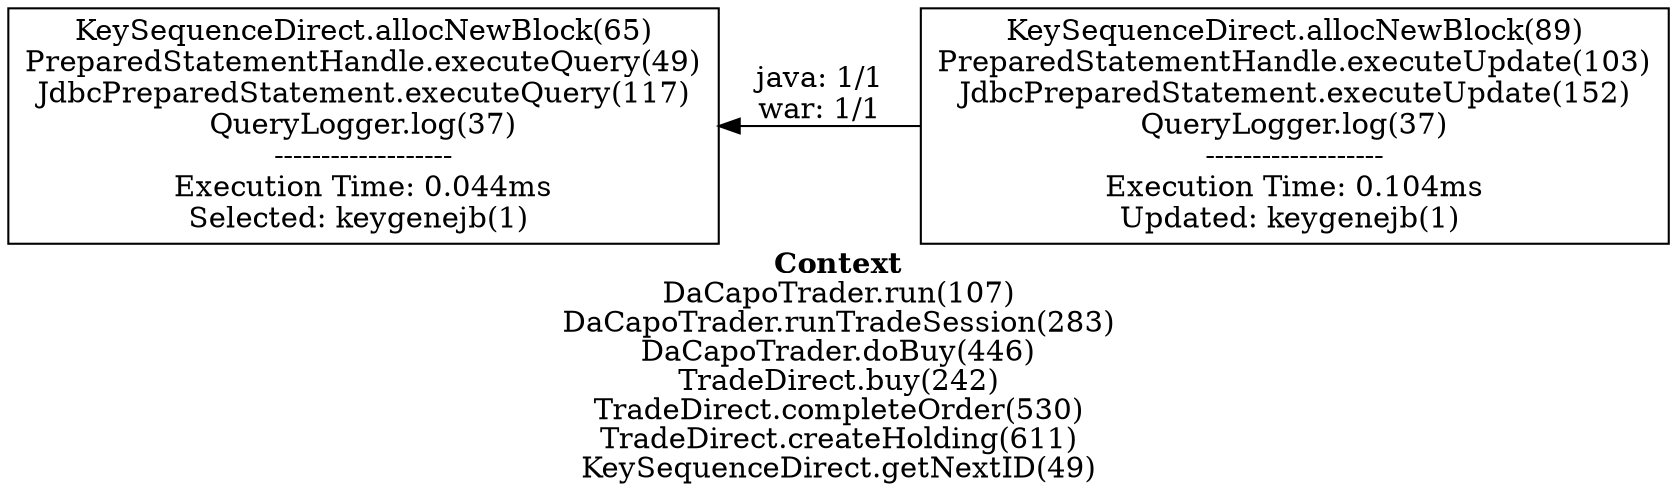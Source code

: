 digraph 1923468946 { 
label=<<font face="Times-Bold">Context</font><br/>DaCapoTrader.run(107)<br/>DaCapoTrader.runTradeSession(283)<br/>DaCapoTrader.doBuy(446)<br/>TradeDirect.buy(242)<br/>TradeDirect.completeOrder(530)<br/>TradeDirect.createHolding(611)<br/>KeySequenceDirect.getNextID(49)>;rankdir=RL;
1 [label="KeySequenceDirect.allocNewBlock(89)\nPreparedStatementHandle.executeUpdate(103)\nJdbcPreparedStatement.executeUpdate(152)\nQueryLogger.log(37)\n-------------------\nExecution Time: 0.104ms\nUpdated: keygenejb(1) \n", shape=box];
2 [label="KeySequenceDirect.allocNewBlock(65)\nPreparedStatementHandle.executeQuery(49)\nJdbcPreparedStatement.executeQuery(117)\nQueryLogger.log(37)\n-------------------\nExecution Time: 0.044ms\nSelected: keygenejb(1) \n", shape=box];
1 -> 2 [label="java: 1/1\nwar: 1/1\n"];
}

